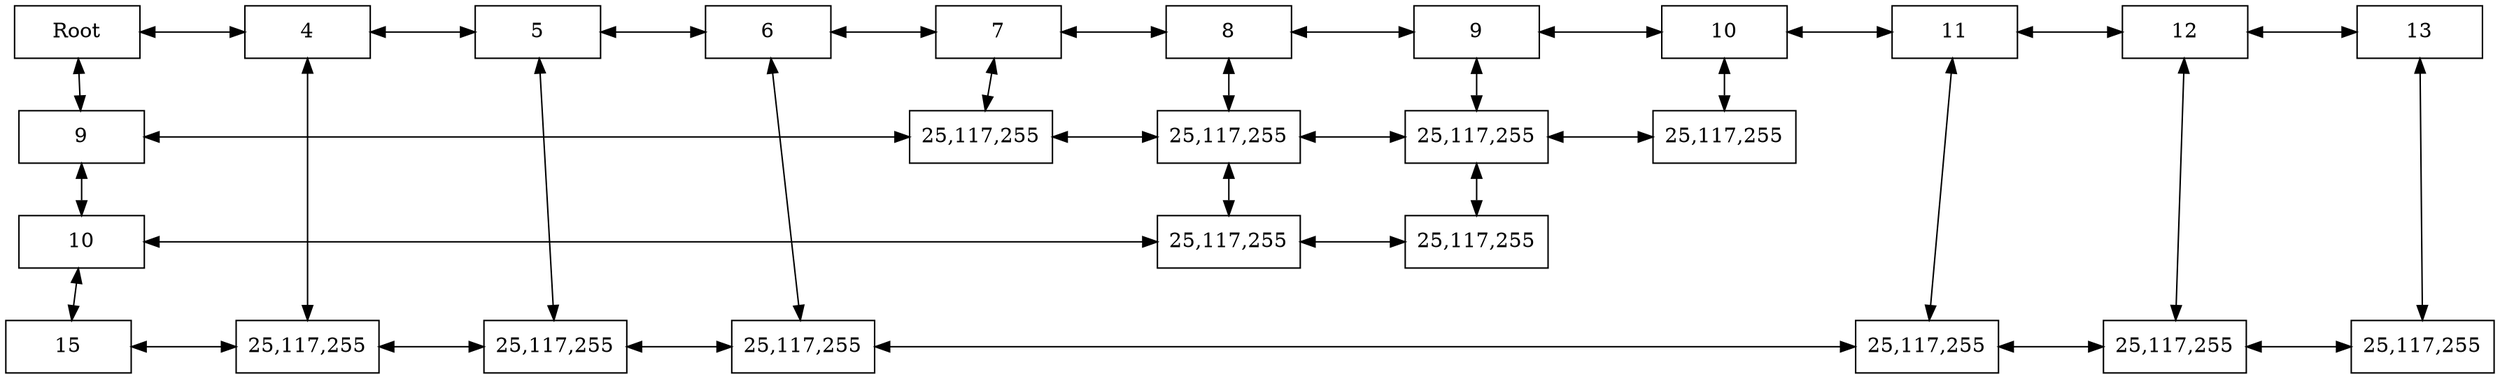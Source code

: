 digraph {
node [shape = rectangle, height=0.5, width=1.2];
graph [nodesep = 1];
rankdir=TB;
"-1--1"[label="Root"];
"-1-9"[label="9"];
"-1-10"[label="10"];
"-1-15"[label="15"];
"4--1"[label="4"];
"4-15"[label="25,117,255"];
"5--1"[label="5"];
"5-15"[label="25,117,255"];
"6--1"[label="6"];
"6-15"[label="25,117,255"];
"7--1"[label="7"];
"7-9"[label="25,117,255"];
"8--1"[label="8"];
"8-9"[label="25,117,255"];
"8-10"[label="25,117,255"];
"9--1"[label="9"];
"9-9"[label="25,117,255"];
"9-10"[label="25,117,255"];
"10--1"[label="10"];
"10-9"[label="25,117,255"];
"11--1"[label="11"];
"11-15"[label="25,117,255"];
"12--1"[label="12"];
"12-15"[label="25,117,255"];
"13--1"[label="13"];
"13-15"[label="25,117,255"];
"-1--1"->"4--1"[dir=both];
"-1--1"->"-1-9"[dir=both];
"-1-9"->"7-9"[dir=both];
"-1-9"->"-1-10"[dir=both];
"-1-10"->"8-10"[dir=both];
"-1-10"->"-1-15"[dir=both];
"-1-15"->"4-15"[dir=both];
"4--1"->"5--1"[dir=both];
"4--1"->"4-15"[dir=both];
"4-15"->"5-15"[dir=both];
"5--1"->"6--1"[dir=both];
"5--1"->"5-15"[dir=both];
"5-15"->"6-15"[dir=both];
"6--1"->"7--1"[dir=both];
"6--1"->"6-15"[dir=both];
"6-15"->"11-15"[dir=both];
"7--1"->"8--1"[dir=both];
"7--1"->"7-9"[dir=both];
"7-9"->"8-9"[dir=both];
"8--1"->"9--1"[dir=both];
"8--1"->"8-9"[dir=both];
"8-9"->"9-9"[dir=both];
"8-9"->"8-10"[dir=both];
"8-10"->"9-10"[dir=both];
"9--1"->"10--1"[dir=both];
"9--1"->"9-9"[dir=both];
"9-9"->"10-9"[dir=both];
"9-9"->"9-10"[dir=both];
"10--1"->"11--1"[dir=both];
"10--1"->"10-9"[dir=both];
"11--1"->"12--1"[dir=both];
"11--1"->"11-15"[dir=both];
"11-15"->"12-15"[dir=both];
"12--1"->"13--1"[dir=both];
"12--1"->"12-15"[dir=both];
"12-15"->"13-15"[dir=both];
"13--1"->"13-15"[dir=both];
{ rank=same; "-1--1" "4--1" "5--1" "6--1" "7--1" "8--1" "9--1" "10--1" "11--1" "12--1" "13--1" };
{ rank=same; "-1-9" "7-9" "8-9" "9-9" "10-9" };
{ rank=same; "-1-10" "8-10" "9-10" };
{ rank=same; "-1-15" "4-15" "5-15" "6-15" "11-15" "12-15" "13-15" };
}